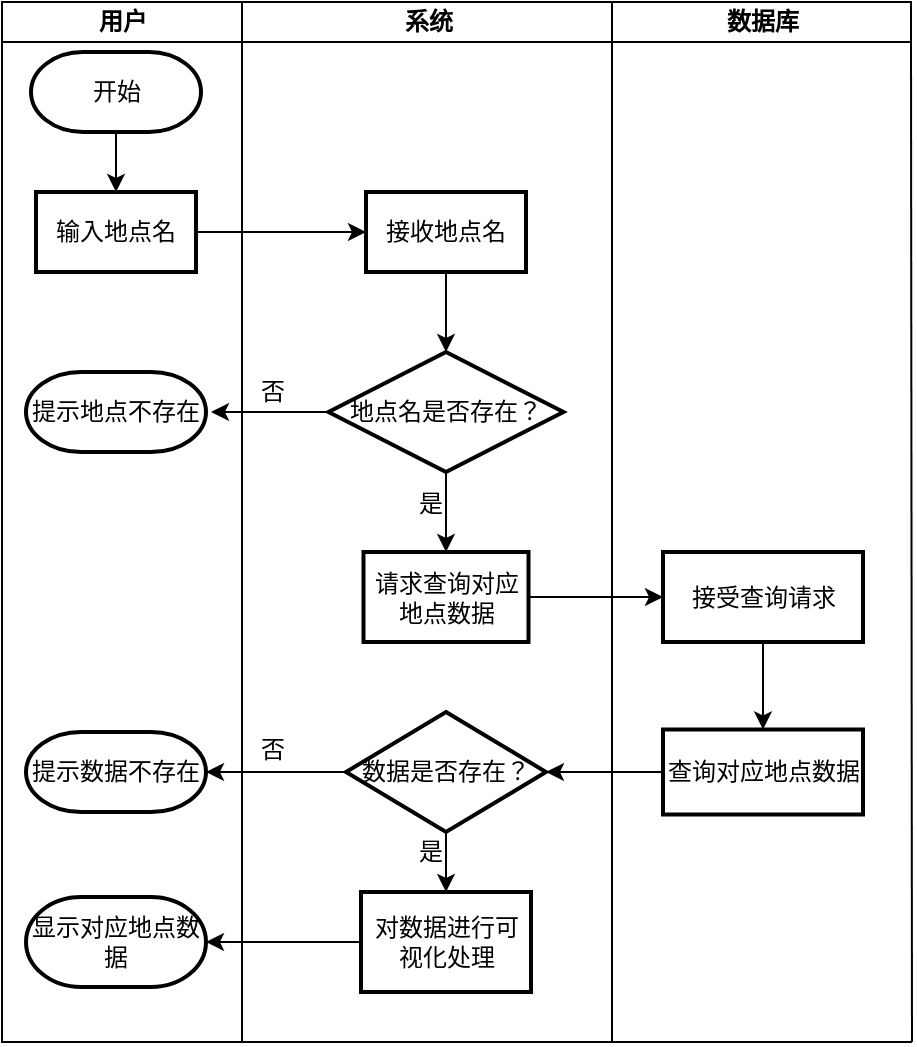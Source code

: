 <mxfile version="14.5.1" type="device"><diagram id="prtHgNgQTEPvFCAcTncT" name="Page-1"><mxGraphModel dx="327" dy="225" grid="1" gridSize="10" guides="1" tooltips="1" connect="1" arrows="1" fold="1" page="1" pageScale="1" pageWidth="827" pageHeight="1169" math="0" shadow="0"><root><mxCell id="0"/><mxCell id="1" parent="0"/><mxCell id="tDgnFnXZkFWthDtRkgKI-50" value="" style="rounded=0;whiteSpace=wrap;html=1;labelBackgroundColor=none;fontSize=12;" vertex="1" parent="1"><mxGeometry x="429.5" y="115" width="150" height="20" as="geometry"/></mxCell><mxCell id="tDgnFnXZkFWthDtRkgKI-13" value="" style="edgeStyle=orthogonalEdgeStyle;rounded=0;orthogonalLoop=1;jettySize=auto;html=1;fontSize=12;" edge="1" parent="1" source="tDgnFnXZkFWthDtRkgKI-11" target="tDgnFnXZkFWthDtRkgKI-12"><mxGeometry relative="1" as="geometry"/></mxCell><mxCell id="tDgnFnXZkFWthDtRkgKI-11" value="开始" style="strokeWidth=2;html=1;shape=mxgraph.flowchart.terminator;whiteSpace=wrap;fontSize=12;" vertex="1" parent="1"><mxGeometry x="139.5" y="140" width="85" height="40" as="geometry"/></mxCell><mxCell id="tDgnFnXZkFWthDtRkgKI-12" value="输入地点名" style="whiteSpace=wrap;html=1;strokeWidth=2;" vertex="1" parent="1"><mxGeometry x="142" y="210" width="80" height="40" as="geometry"/></mxCell><mxCell id="tDgnFnXZkFWthDtRkgKI-17" value="" style="edgeStyle=orthogonalEdgeStyle;rounded=0;orthogonalLoop=1;jettySize=auto;html=1;fontSize=12;" edge="1" parent="1" source="tDgnFnXZkFWthDtRkgKI-14" target="tDgnFnXZkFWthDtRkgKI-16"><mxGeometry relative="1" as="geometry"/></mxCell><mxCell id="tDgnFnXZkFWthDtRkgKI-23" value="是" style="edgeLabel;html=1;align=center;verticalAlign=middle;resizable=0;points=[];fontSize=12;" vertex="1" connectable="0" parent="tDgnFnXZkFWthDtRkgKI-17"><mxGeometry x="-0.019" y="2" relative="1" as="geometry"><mxPoint x="-10.25" y="-4" as="offset"/></mxGeometry></mxCell><mxCell id="tDgnFnXZkFWthDtRkgKI-14" value="地点名是否存在？" style="rhombus;whiteSpace=wrap;html=1;strokeWidth=2;" vertex="1" parent="1"><mxGeometry x="288.25" y="290" width="117.5" height="60" as="geometry"/></mxCell><mxCell id="tDgnFnXZkFWthDtRkgKI-31" value="" style="edgeStyle=orthogonalEdgeStyle;rounded=0;orthogonalLoop=1;jettySize=auto;html=1;fontSize=12;" edge="1" parent="1" source="tDgnFnXZkFWthDtRkgKI-16" target="tDgnFnXZkFWthDtRkgKI-30"><mxGeometry relative="1" as="geometry"/></mxCell><mxCell id="tDgnFnXZkFWthDtRkgKI-16" value="请求查询对应地点数据" style="whiteSpace=wrap;html=1;strokeWidth=2;" vertex="1" parent="1"><mxGeometry x="305.75" y="390" width="82.5" height="45" as="geometry"/></mxCell><mxCell id="tDgnFnXZkFWthDtRkgKI-20" value="提示地点不存在" style="strokeWidth=2;html=1;shape=mxgraph.flowchart.terminator;whiteSpace=wrap;fontSize=12;" vertex="1" parent="1"><mxGeometry x="137" y="300" width="90" height="40" as="geometry"/></mxCell><mxCell id="tDgnFnXZkFWthDtRkgKI-21" value="" style="endArrow=classic;html=1;fontSize=12;exitX=0;exitY=0.5;exitDx=0;exitDy=0;" edge="1" parent="1" source="tDgnFnXZkFWthDtRkgKI-14"><mxGeometry width="50" height="50" relative="1" as="geometry"><mxPoint x="399.5" y="280" as="sourcePoint"/><mxPoint x="229.5" y="320" as="targetPoint"/></mxGeometry></mxCell><mxCell id="tDgnFnXZkFWthDtRkgKI-22" value="否" style="edgeLabel;html=1;align=center;verticalAlign=middle;resizable=0;points=[];fontSize=12;" vertex="1" connectable="0" parent="tDgnFnXZkFWthDtRkgKI-21"><mxGeometry x="0.026" y="2" relative="1" as="geometry"><mxPoint x="1.25" y="-12" as="offset"/></mxGeometry></mxCell><mxCell id="tDgnFnXZkFWthDtRkgKI-38" value="" style="edgeStyle=orthogonalEdgeStyle;rounded=0;orthogonalLoop=1;jettySize=auto;html=1;fontSize=12;" edge="1" parent="1" source="tDgnFnXZkFWthDtRkgKI-25" target="tDgnFnXZkFWthDtRkgKI-37"><mxGeometry relative="1" as="geometry"/></mxCell><mxCell id="tDgnFnXZkFWthDtRkgKI-40" value="" style="edgeStyle=orthogonalEdgeStyle;rounded=0;orthogonalLoop=1;jettySize=auto;html=1;fontSize=12;" edge="1" parent="1" source="tDgnFnXZkFWthDtRkgKI-25" target="tDgnFnXZkFWthDtRkgKI-39"><mxGeometry relative="1" as="geometry"/></mxCell><mxCell id="tDgnFnXZkFWthDtRkgKI-25" value="数据是否存在？" style="strokeWidth=2;html=1;shape=mxgraph.flowchart.decision;whiteSpace=wrap;fontSize=12;" vertex="1" parent="1"><mxGeometry x="297" y="470" width="100" height="60" as="geometry"/></mxCell><mxCell id="tDgnFnXZkFWthDtRkgKI-27" value="接收地点名" style="whiteSpace=wrap;html=1;strokeWidth=2;" vertex="1" parent="1"><mxGeometry x="307" y="210" width="80" height="40" as="geometry"/></mxCell><mxCell id="tDgnFnXZkFWthDtRkgKI-28" value="" style="endArrow=classic;html=1;fontSize=12;exitX=1;exitY=0.5;exitDx=0;exitDy=0;entryX=0;entryY=0.5;entryDx=0;entryDy=0;" edge="1" parent="1" source="tDgnFnXZkFWthDtRkgKI-12" target="tDgnFnXZkFWthDtRkgKI-27"><mxGeometry width="50" height="50" relative="1" as="geometry"><mxPoint x="219.5" y="250" as="sourcePoint"/><mxPoint x="269.5" y="200" as="targetPoint"/></mxGeometry></mxCell><mxCell id="tDgnFnXZkFWthDtRkgKI-29" value="" style="endArrow=classic;html=1;fontSize=12;exitX=0.5;exitY=1;exitDx=0;exitDy=0;entryX=0.5;entryY=0;entryDx=0;entryDy=0;" edge="1" parent="1" source="tDgnFnXZkFWthDtRkgKI-27" target="tDgnFnXZkFWthDtRkgKI-14"><mxGeometry width="50" height="50" relative="1" as="geometry"><mxPoint x="119.5" y="520" as="sourcePoint"/><mxPoint x="169.5" y="470" as="targetPoint"/></mxGeometry></mxCell><mxCell id="tDgnFnXZkFWthDtRkgKI-33" value="" style="edgeStyle=orthogonalEdgeStyle;rounded=0;orthogonalLoop=1;jettySize=auto;html=1;fontSize=12;" edge="1" parent="1" source="tDgnFnXZkFWthDtRkgKI-30" target="tDgnFnXZkFWthDtRkgKI-32"><mxGeometry relative="1" as="geometry"/></mxCell><mxCell id="tDgnFnXZkFWthDtRkgKI-30" value="接受查询请求" style="whiteSpace=wrap;html=1;strokeWidth=2;" vertex="1" parent="1"><mxGeometry x="455.5" y="390" width="100" height="45" as="geometry"/></mxCell><mxCell id="tDgnFnXZkFWthDtRkgKI-36" value="" style="edgeStyle=orthogonalEdgeStyle;rounded=0;orthogonalLoop=1;jettySize=auto;html=1;fontSize=12;" edge="1" parent="1" source="tDgnFnXZkFWthDtRkgKI-32" target="tDgnFnXZkFWthDtRkgKI-25"><mxGeometry relative="1" as="geometry"/></mxCell><mxCell id="tDgnFnXZkFWthDtRkgKI-32" value="查询对应地点数据" style="whiteSpace=wrap;html=1;strokeWidth=2;" vertex="1" parent="1"><mxGeometry x="455.5" y="478.75" width="100" height="42.5" as="geometry"/></mxCell><mxCell id="tDgnFnXZkFWthDtRkgKI-37" value="提示数据不存在" style="strokeWidth=2;html=1;shape=mxgraph.flowchart.terminator;whiteSpace=wrap;fontSize=12;" vertex="1" parent="1"><mxGeometry x="137" y="480" width="90" height="40" as="geometry"/></mxCell><mxCell id="tDgnFnXZkFWthDtRkgKI-42" value="" style="edgeStyle=orthogonalEdgeStyle;rounded=0;orthogonalLoop=1;jettySize=auto;html=1;fontSize=12;" edge="1" parent="1" source="tDgnFnXZkFWthDtRkgKI-39" target="tDgnFnXZkFWthDtRkgKI-41"><mxGeometry relative="1" as="geometry"/></mxCell><mxCell id="tDgnFnXZkFWthDtRkgKI-39" value="对数据进行可视化处理" style="whiteSpace=wrap;html=1;strokeWidth=2;" vertex="1" parent="1"><mxGeometry x="304.5" y="560" width="85" height="50" as="geometry"/></mxCell><mxCell id="tDgnFnXZkFWthDtRkgKI-41" value="显示对应地点数据" style="strokeWidth=2;html=1;shape=mxgraph.flowchart.terminator;whiteSpace=wrap;fontSize=12;" vertex="1" parent="1"><mxGeometry x="137" y="562.5" width="90" height="45" as="geometry"/></mxCell><mxCell id="dNxyNK7c78bLwvsdeMH5-21" value="系统" style="swimlane;html=1;startSize=20;horizontal=0;direction=east;container=0;rotation=90;" parent="1" vertex="1"><mxGeometry x="77.5" y="282.5" width="520" height="185" as="geometry"/></mxCell><mxCell id="dNxyNK7c78bLwvsdeMH5-22" value="用户" style="swimlane;html=1;startSize=20;horizontal=0;direction=east;container=0;rotation=90;" parent="1" vertex="1"><mxGeometry x="-75" y="315" width="520" height="120" as="geometry"/></mxCell><mxCell id="tDgnFnXZkFWthDtRkgKI-46" value="&lt;span style=&quot;background-color: rgb(255 , 255 , 255)&quot;&gt;&lt;b&gt;数据库&lt;/b&gt;&lt;/span&gt;" style="text;html=1;align=center;verticalAlign=middle;resizable=0;points=[];autosize=1;fontSize=12;" vertex="1" parent="1"><mxGeometry x="479.5" y="115" width="50" height="20" as="geometry"/></mxCell><mxCell id="tDgnFnXZkFWthDtRkgKI-48" value="否" style="edgeLabel;html=1;align=center;verticalAlign=middle;resizable=0;points=[];fontSize=12;" vertex="1" connectable="0" parent="1"><mxGeometry x="269.5" y="320" as="geometry"><mxPoint x="-10" y="169" as="offset"/></mxGeometry></mxCell><mxCell id="tDgnFnXZkFWthDtRkgKI-49" value="是" style="edgeLabel;html=1;align=center;verticalAlign=middle;resizable=0;points=[];fontSize=12;" vertex="1" connectable="0" parent="1"><mxGeometry x="348.75" y="376" as="geometry"><mxPoint x="-10" y="164" as="offset"/></mxGeometry></mxCell><mxCell id="tDgnFnXZkFWthDtRkgKI-51" value="" style="endArrow=none;html=1;fontSize=12;entryX=1;entryY=1;entryDx=0;entryDy=0;" edge="1" parent="1"><mxGeometry width="50" height="50" relative="1" as="geometry"><mxPoint x="580" y="635" as="sourcePoint"/><mxPoint x="579.5" y="135" as="targetPoint"/><Array as="points"/></mxGeometry></mxCell><mxCell id="tDgnFnXZkFWthDtRkgKI-52" value="" style="endArrow=none;html=1;fontSize=12;exitX=1;exitY=0;exitDx=0;exitDy=0;" edge="1" parent="1" source="dNxyNK7c78bLwvsdeMH5-21"><mxGeometry width="50" height="50" relative="1" as="geometry"><mxPoint x="480" y="580" as="sourcePoint"/><mxPoint x="580" y="635" as="targetPoint"/></mxGeometry></mxCell></root></mxGraphModel></diagram></mxfile>